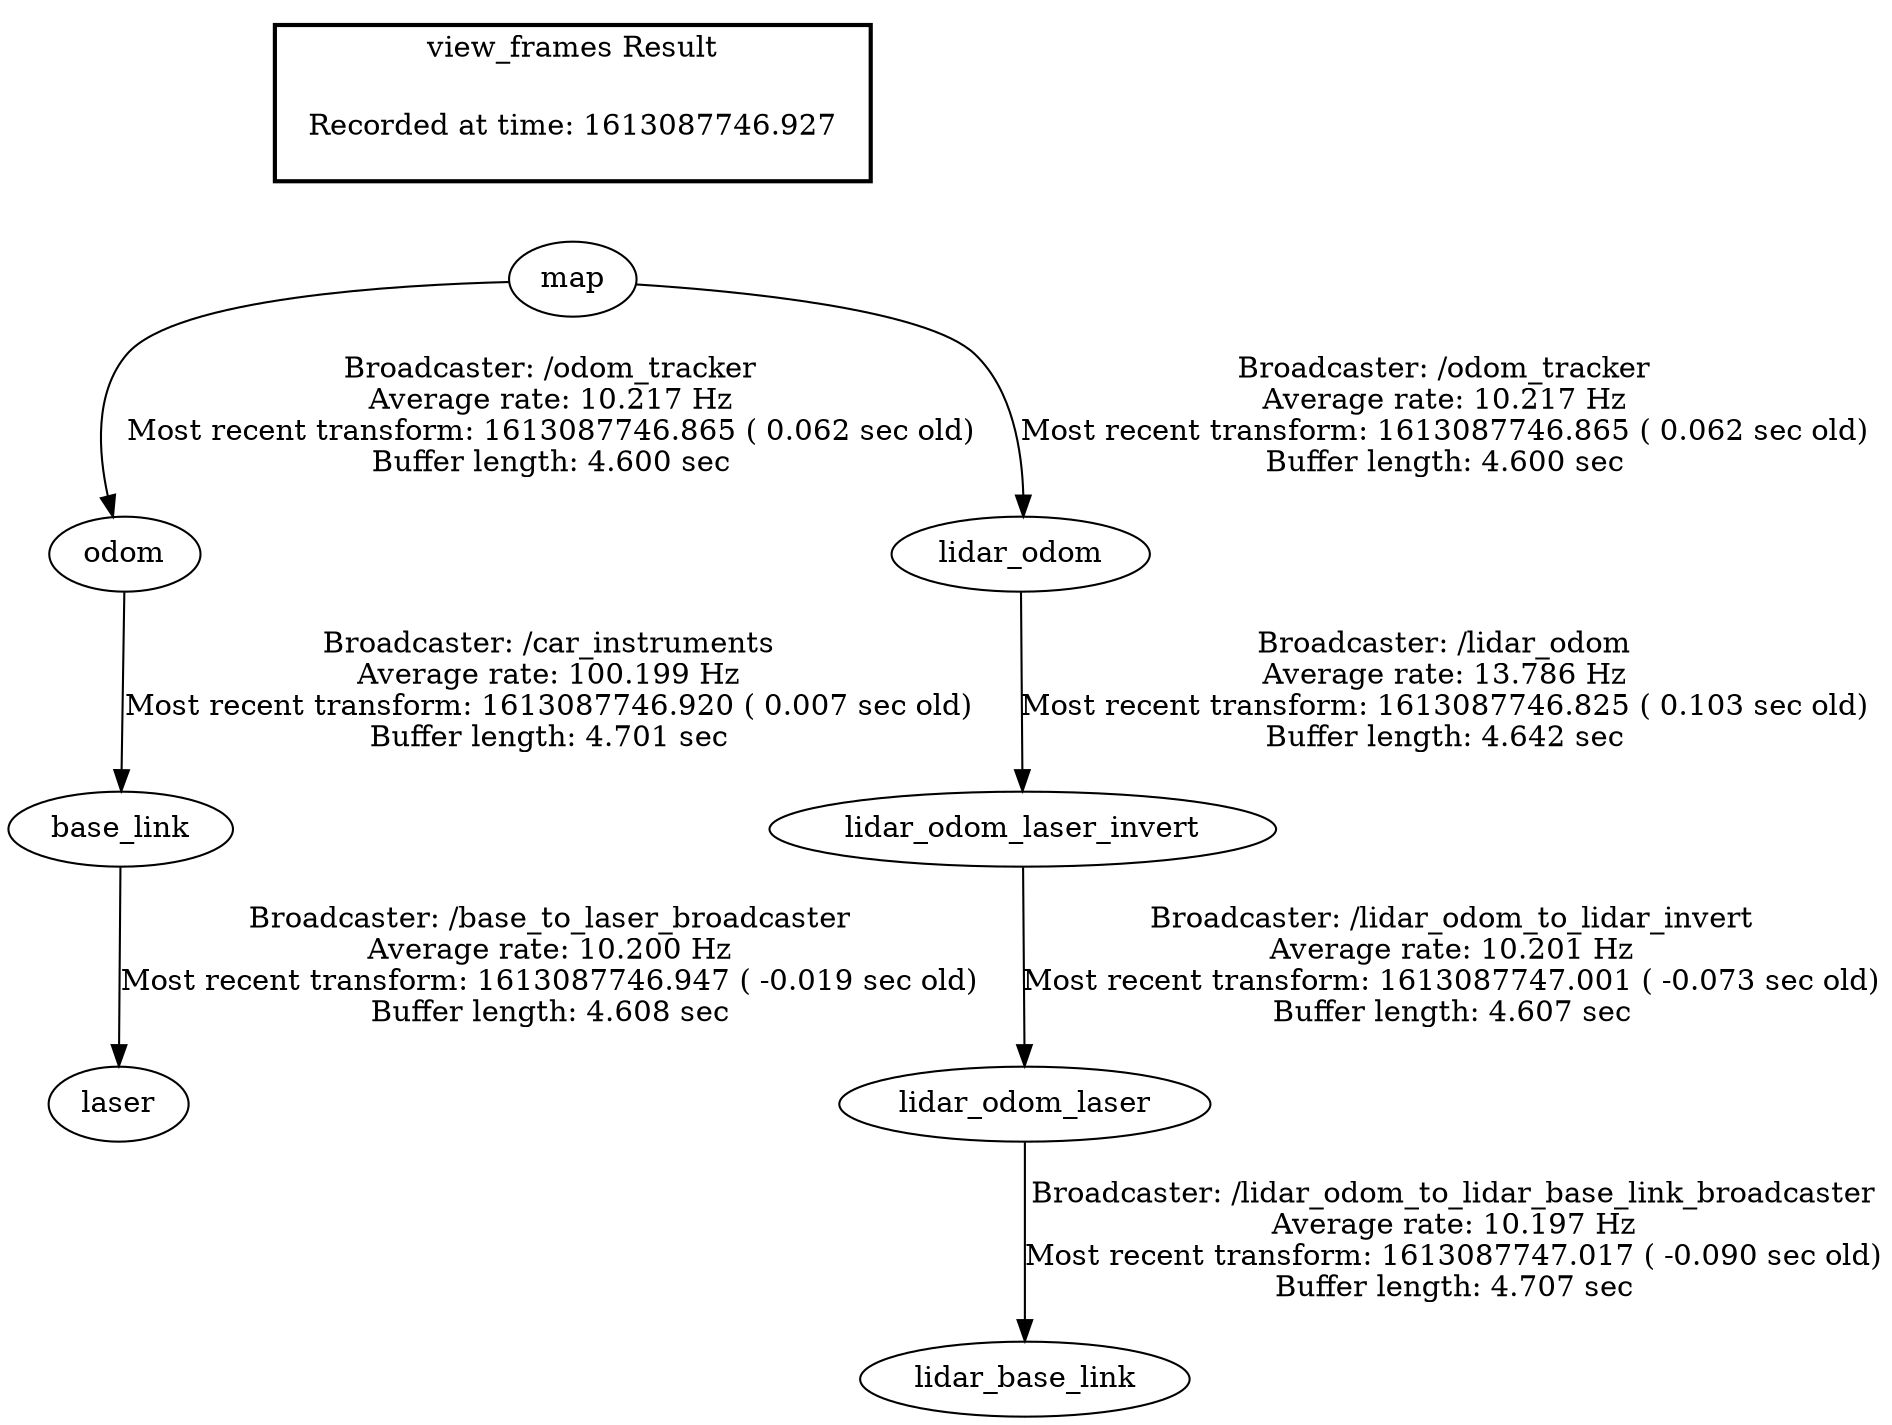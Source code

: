 digraph G {
"lidar_odom_laser" -> "lidar_base_link"[label="Broadcaster: /lidar_odom_to_lidar_base_link_broadcaster\nAverage rate: 10.197 Hz\nMost recent transform: 1613087747.017 ( -0.090 sec old)\nBuffer length: 4.707 sec\n"];
"lidar_odom_laser_invert" -> "lidar_odom_laser"[label="Broadcaster: /lidar_odom_to_lidar_invert\nAverage rate: 10.201 Hz\nMost recent transform: 1613087747.001 ( -0.073 sec old)\nBuffer length: 4.607 sec\n"];
"odom" -> "base_link"[label="Broadcaster: /car_instruments\nAverage rate: 100.199 Hz\nMost recent transform: 1613087746.920 ( 0.007 sec old)\nBuffer length: 4.701 sec\n"];
"map" -> "odom"[label="Broadcaster: /odom_tracker\nAverage rate: 10.217 Hz\nMost recent transform: 1613087746.865 ( 0.062 sec old)\nBuffer length: 4.600 sec\n"];
"base_link" -> "laser"[label="Broadcaster: /base_to_laser_broadcaster\nAverage rate: 10.200 Hz\nMost recent transform: 1613087746.947 ( -0.019 sec old)\nBuffer length: 4.608 sec\n"];
"map" -> "lidar_odom"[label="Broadcaster: /odom_tracker\nAverage rate: 10.217 Hz\nMost recent transform: 1613087746.865 ( 0.062 sec old)\nBuffer length: 4.600 sec\n"];
"lidar_odom" -> "lidar_odom_laser_invert"[label="Broadcaster: /lidar_odom\nAverage rate: 13.786 Hz\nMost recent transform: 1613087746.825 ( 0.103 sec old)\nBuffer length: 4.642 sec\n"];
edge [style=invis];
 subgraph cluster_legend { style=bold; color=black; label ="view_frames Result";
"Recorded at time: 1613087746.927"[ shape=plaintext ] ;
 }->"map";
}